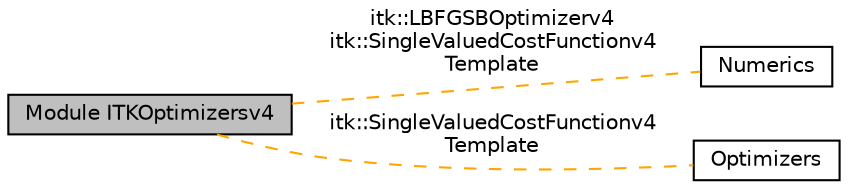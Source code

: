 digraph "Module ITKOptimizersv4"
{
  edge [fontname="Helvetica",fontsize="10",labelfontname="Helvetica",labelfontsize="10"];
  node [fontname="Helvetica",fontsize="10",shape=box];
  rankdir=LR;
  Node1 [label="Module ITKOptimizersv4",height=0.2,width=0.4,color="black", fillcolor="grey75", style="filled", fontcolor="black",tooltip=" "];
  Node2 [label="Numerics",height=0.2,width=0.4,color="black", fillcolor="white", style="filled",URL="$group__Numerics.html",tooltip=" "];
  Node3 [label="Optimizers",height=0.2,width=0.4,color="black", fillcolor="white", style="filled",URL="$group__Optimizers.html",tooltip=" "];
  Node1->Node2 [shape=plaintext, label="itk::LBFGSBOptimizerv4\nitk::SingleValuedCostFunctionv4\lTemplate", color="orange", dir="none", style="dashed"];
  Node1->Node3 [shape=plaintext, label="itk::SingleValuedCostFunctionv4\lTemplate", color="orange", dir="none", style="dashed"];
}
